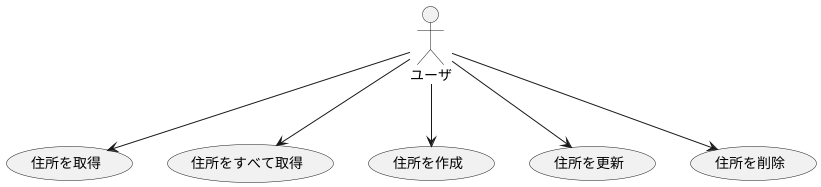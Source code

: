 @startuml

actor User

:ユーザ: as User
(住所を取得) as (find)
(住所をすべて取得) as (findAll)
(住所を作成) as (Create)
(住所を更新) as (Update)
(住所を削除) as (Delete)

User --> (find)
User --> (findAll)
User --> (Create)
User --> (Update)
User --> (Delete)

@enduml
